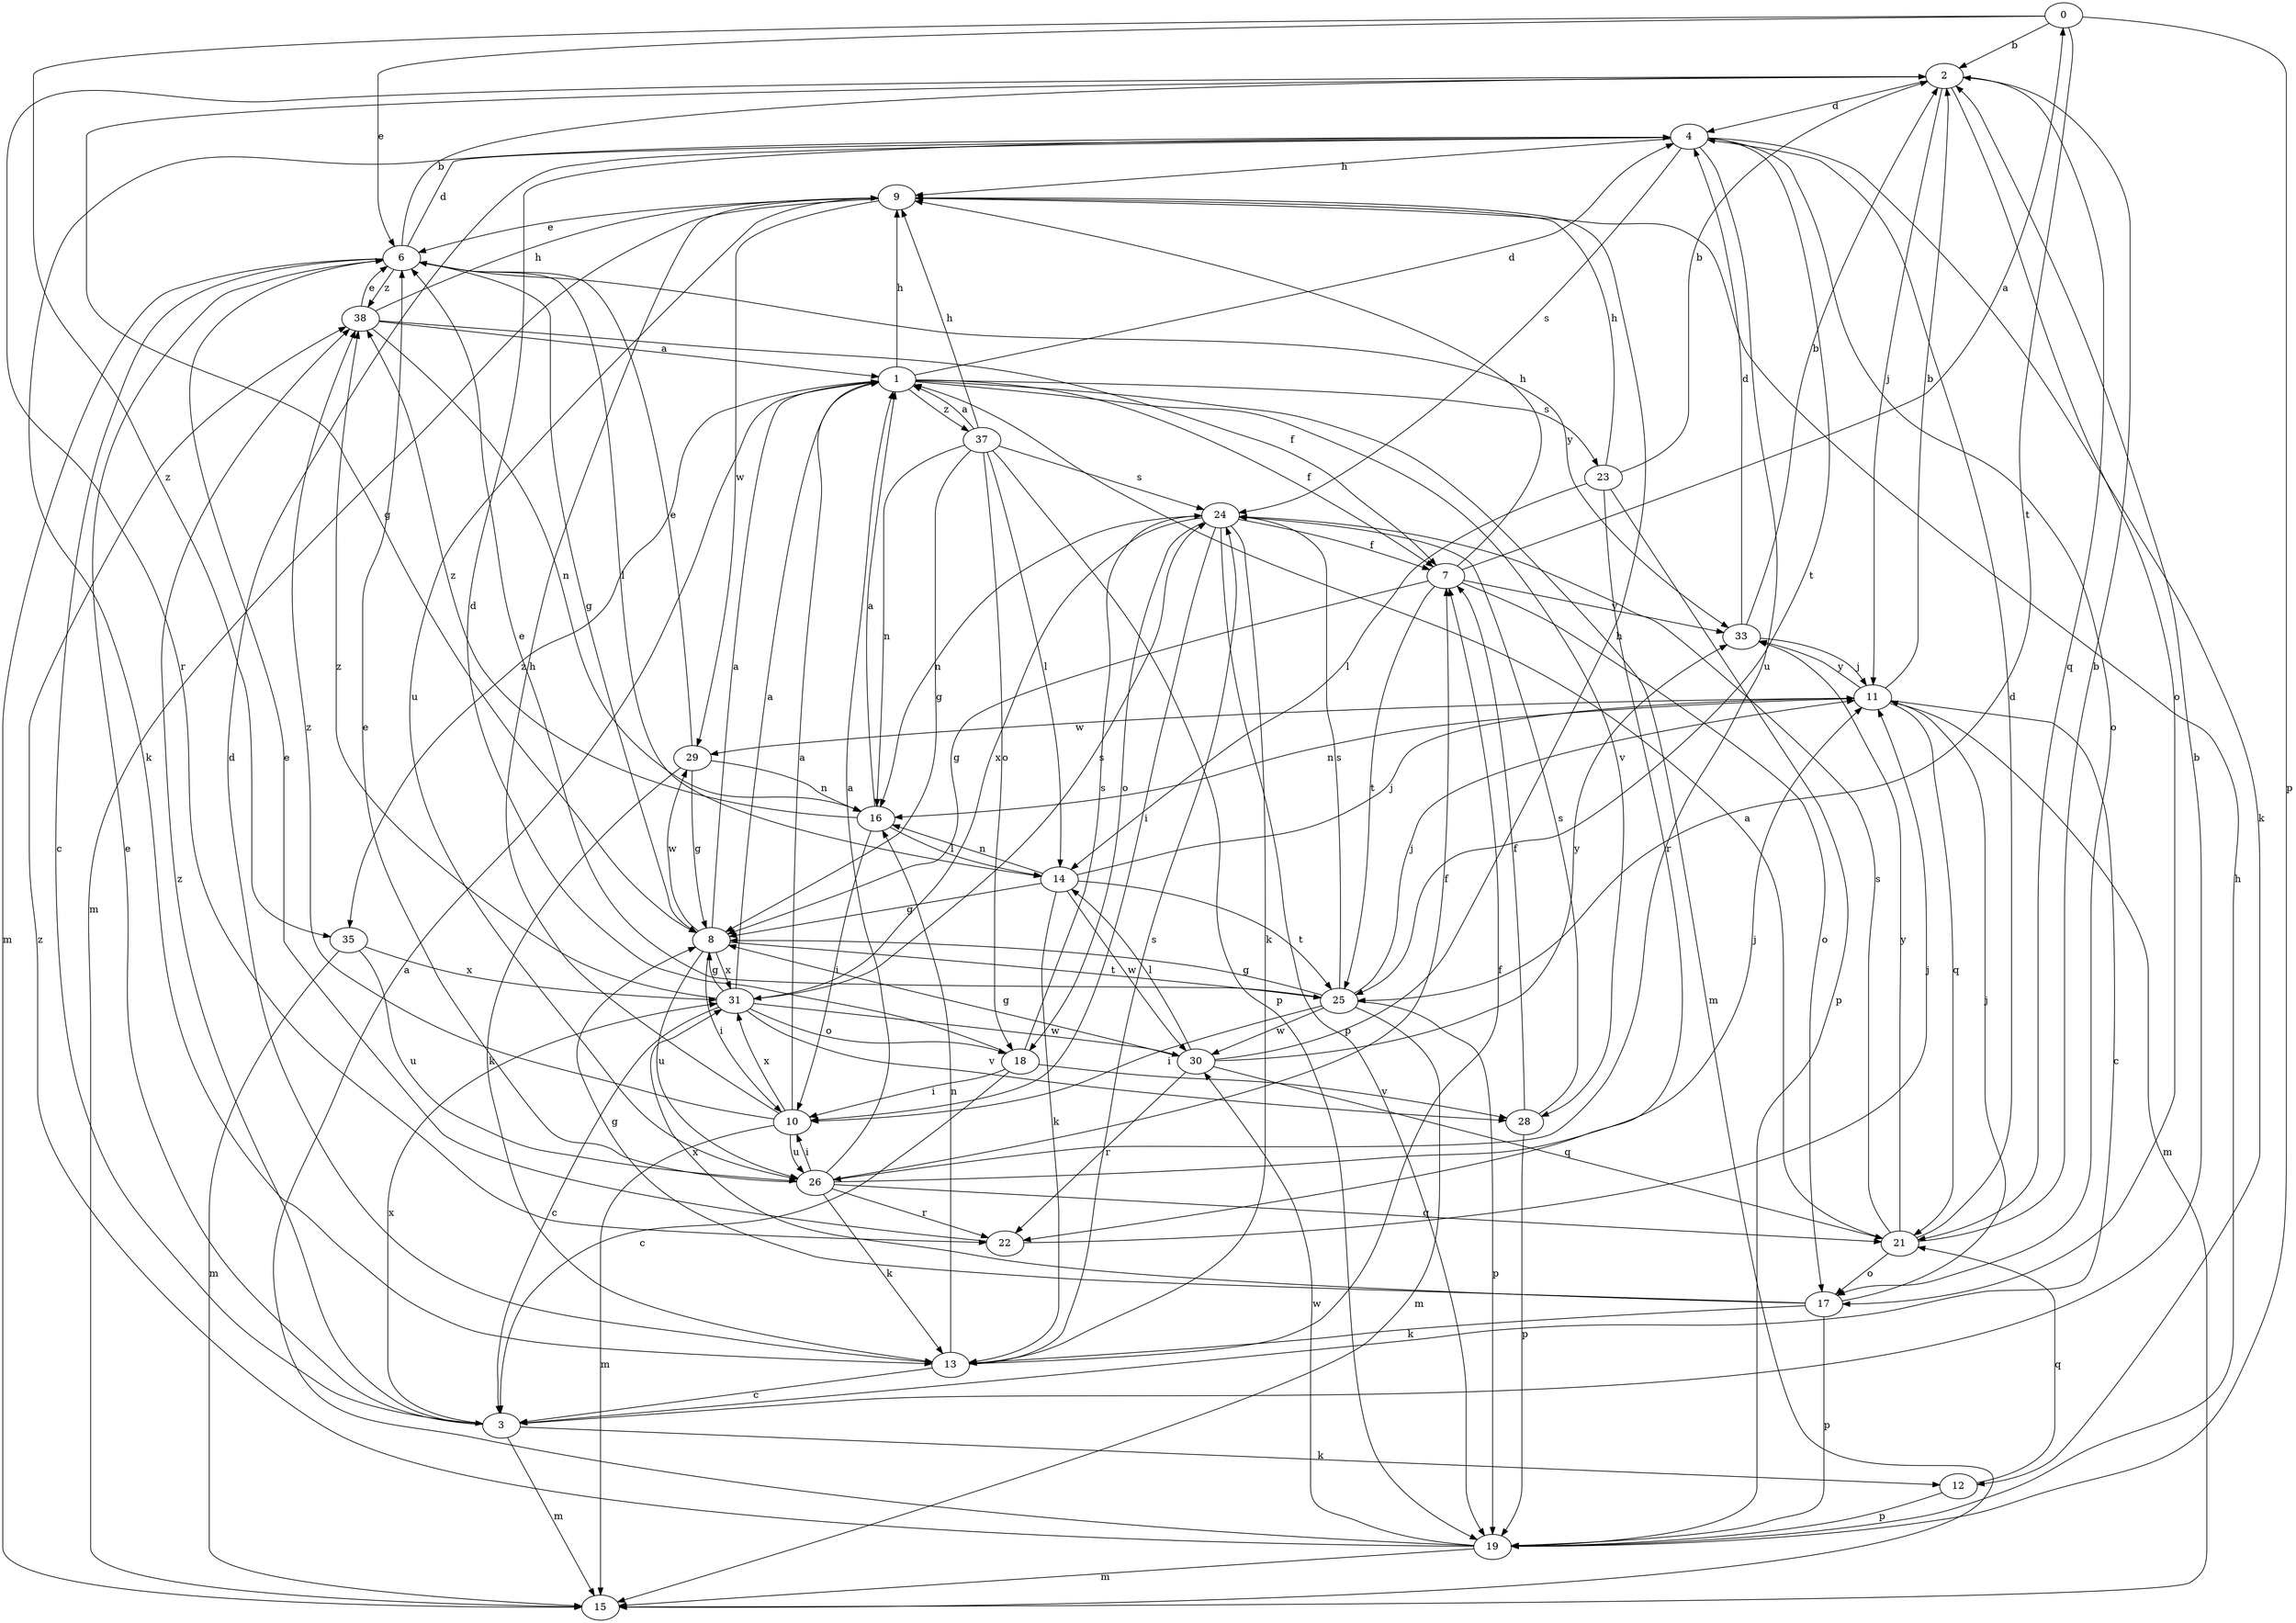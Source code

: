 strict digraph  {
0;
1;
2;
3;
4;
6;
7;
8;
9;
10;
11;
12;
13;
14;
15;
16;
17;
18;
19;
21;
22;
23;
24;
25;
26;
28;
29;
30;
31;
33;
35;
37;
38;
0 -> 2  [label=b];
0 -> 6  [label=e];
0 -> 19  [label=p];
0 -> 25  [label=t];
0 -> 35  [label=z];
1 -> 4  [label=d];
1 -> 7  [label=f];
1 -> 9  [label=h];
1 -> 15  [label=m];
1 -> 23  [label=s];
1 -> 28  [label=v];
1 -> 35  [label=z];
1 -> 37  [label=z];
2 -> 4  [label=d];
2 -> 8  [label=g];
2 -> 11  [label=j];
2 -> 17  [label=o];
2 -> 21  [label=q];
2 -> 22  [label=r];
3 -> 2  [label=b];
3 -> 6  [label=e];
3 -> 12  [label=k];
3 -> 15  [label=m];
3 -> 31  [label=x];
3 -> 38  [label=z];
4 -> 9  [label=h];
4 -> 12  [label=k];
4 -> 13  [label=k];
4 -> 17  [label=o];
4 -> 24  [label=s];
4 -> 25  [label=t];
4 -> 26  [label=u];
6 -> 2  [label=b];
6 -> 3  [label=c];
6 -> 4  [label=d];
6 -> 8  [label=g];
6 -> 14  [label=l];
6 -> 15  [label=m];
6 -> 33  [label=y];
6 -> 38  [label=z];
7 -> 0  [label=a];
7 -> 8  [label=g];
7 -> 9  [label=h];
7 -> 17  [label=o];
7 -> 25  [label=t];
7 -> 33  [label=y];
8 -> 1  [label=a];
8 -> 10  [label=i];
8 -> 25  [label=t];
8 -> 26  [label=u];
8 -> 29  [label=w];
8 -> 31  [label=x];
9 -> 6  [label=e];
9 -> 15  [label=m];
9 -> 26  [label=u];
9 -> 29  [label=w];
10 -> 1  [label=a];
10 -> 9  [label=h];
10 -> 15  [label=m];
10 -> 26  [label=u];
10 -> 31  [label=x];
10 -> 38  [label=z];
11 -> 2  [label=b];
11 -> 3  [label=c];
11 -> 15  [label=m];
11 -> 16  [label=n];
11 -> 21  [label=q];
11 -> 29  [label=w];
11 -> 33  [label=y];
12 -> 19  [label=p];
12 -> 21  [label=q];
13 -> 3  [label=c];
13 -> 4  [label=d];
13 -> 7  [label=f];
13 -> 16  [label=n];
13 -> 24  [label=s];
14 -> 8  [label=g];
14 -> 11  [label=j];
14 -> 13  [label=k];
14 -> 16  [label=n];
14 -> 25  [label=t];
14 -> 30  [label=w];
16 -> 1  [label=a];
16 -> 10  [label=i];
16 -> 14  [label=l];
16 -> 38  [label=z];
17 -> 8  [label=g];
17 -> 11  [label=j];
17 -> 13  [label=k];
17 -> 19  [label=p];
17 -> 31  [label=x];
18 -> 3  [label=c];
18 -> 4  [label=d];
18 -> 10  [label=i];
18 -> 24  [label=s];
18 -> 28  [label=v];
19 -> 1  [label=a];
19 -> 9  [label=h];
19 -> 15  [label=m];
19 -> 30  [label=w];
19 -> 38  [label=z];
21 -> 1  [label=a];
21 -> 2  [label=b];
21 -> 4  [label=d];
21 -> 17  [label=o];
21 -> 24  [label=s];
21 -> 33  [label=y];
22 -> 6  [label=e];
22 -> 11  [label=j];
23 -> 2  [label=b];
23 -> 9  [label=h];
23 -> 14  [label=l];
23 -> 19  [label=p];
23 -> 22  [label=r];
24 -> 7  [label=f];
24 -> 10  [label=i];
24 -> 13  [label=k];
24 -> 16  [label=n];
24 -> 18  [label=o];
24 -> 19  [label=p];
24 -> 31  [label=x];
25 -> 6  [label=e];
25 -> 8  [label=g];
25 -> 10  [label=i];
25 -> 11  [label=j];
25 -> 15  [label=m];
25 -> 19  [label=p];
25 -> 24  [label=s];
25 -> 30  [label=w];
26 -> 1  [label=a];
26 -> 6  [label=e];
26 -> 7  [label=f];
26 -> 10  [label=i];
26 -> 11  [label=j];
26 -> 13  [label=k];
26 -> 21  [label=q];
26 -> 22  [label=r];
28 -> 7  [label=f];
28 -> 19  [label=p];
28 -> 24  [label=s];
29 -> 6  [label=e];
29 -> 8  [label=g];
29 -> 13  [label=k];
29 -> 16  [label=n];
30 -> 8  [label=g];
30 -> 9  [label=h];
30 -> 14  [label=l];
30 -> 21  [label=q];
30 -> 22  [label=r];
30 -> 33  [label=y];
31 -> 1  [label=a];
31 -> 3  [label=c];
31 -> 8  [label=g];
31 -> 18  [label=o];
31 -> 24  [label=s];
31 -> 28  [label=v];
31 -> 30  [label=w];
31 -> 38  [label=z];
33 -> 2  [label=b];
33 -> 4  [label=d];
33 -> 11  [label=j];
35 -> 15  [label=m];
35 -> 26  [label=u];
35 -> 31  [label=x];
37 -> 1  [label=a];
37 -> 8  [label=g];
37 -> 9  [label=h];
37 -> 14  [label=l];
37 -> 16  [label=n];
37 -> 18  [label=o];
37 -> 19  [label=p];
37 -> 24  [label=s];
38 -> 1  [label=a];
38 -> 6  [label=e];
38 -> 7  [label=f];
38 -> 9  [label=h];
38 -> 16  [label=n];
}

